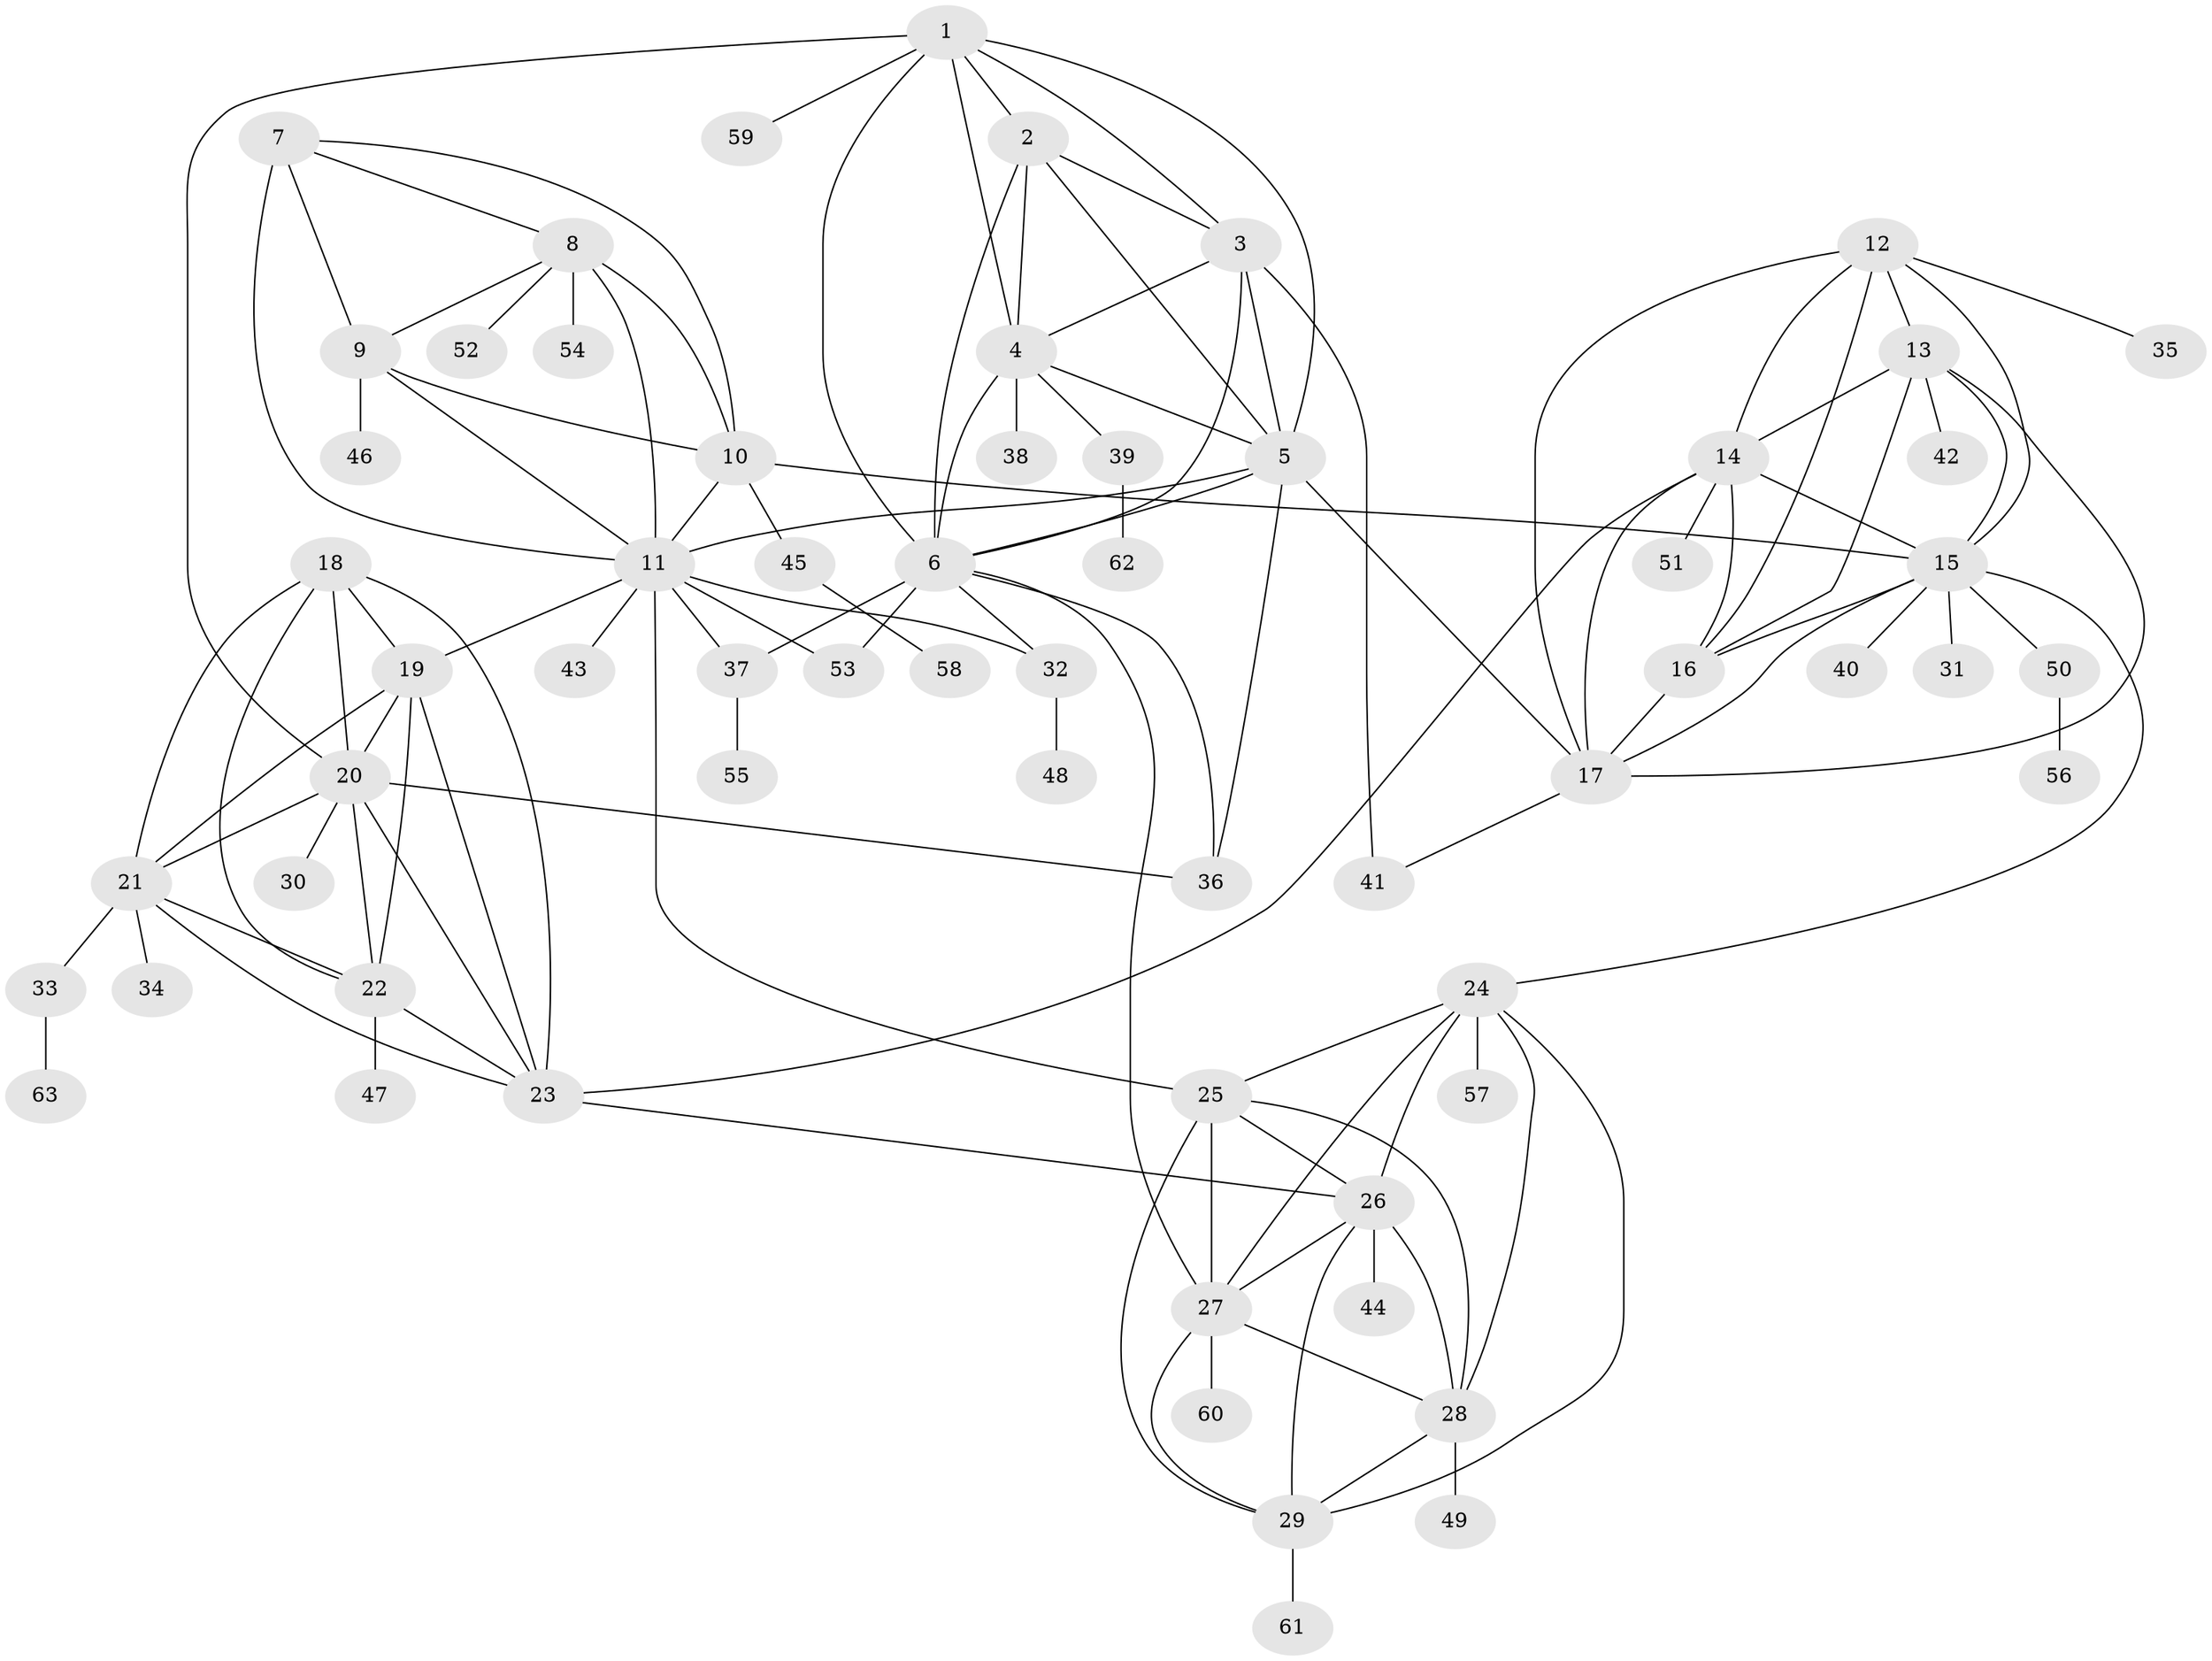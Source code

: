 // original degree distribution, {8: 0.0975609756097561, 6: 0.024390243902439025, 11: 0.008130081300813009, 10: 0.016260162601626018, 9: 0.032520325203252036, 12: 0.016260162601626018, 7: 0.04878048780487805, 2: 0.11382113821138211, 1: 0.5853658536585366, 3: 0.056910569105691054}
// Generated by graph-tools (version 1.1) at 2025/37/03/09/25 02:37:26]
// undirected, 63 vertices, 120 edges
graph export_dot {
graph [start="1"]
  node [color=gray90,style=filled];
  1;
  2;
  3;
  4;
  5;
  6;
  7;
  8;
  9;
  10;
  11;
  12;
  13;
  14;
  15;
  16;
  17;
  18;
  19;
  20;
  21;
  22;
  23;
  24;
  25;
  26;
  27;
  28;
  29;
  30;
  31;
  32;
  33;
  34;
  35;
  36;
  37;
  38;
  39;
  40;
  41;
  42;
  43;
  44;
  45;
  46;
  47;
  48;
  49;
  50;
  51;
  52;
  53;
  54;
  55;
  56;
  57;
  58;
  59;
  60;
  61;
  62;
  63;
  1 -- 2 [weight=1.0];
  1 -- 3 [weight=1.0];
  1 -- 4 [weight=1.0];
  1 -- 5 [weight=1.0];
  1 -- 6 [weight=1.0];
  1 -- 20 [weight=1.0];
  1 -- 59 [weight=1.0];
  2 -- 3 [weight=1.0];
  2 -- 4 [weight=1.0];
  2 -- 5 [weight=1.0];
  2 -- 6 [weight=1.0];
  3 -- 4 [weight=1.0];
  3 -- 5 [weight=1.0];
  3 -- 6 [weight=1.0];
  3 -- 41 [weight=5.0];
  4 -- 5 [weight=1.0];
  4 -- 6 [weight=1.0];
  4 -- 38 [weight=3.0];
  4 -- 39 [weight=1.0];
  5 -- 6 [weight=1.0];
  5 -- 11 [weight=1.0];
  5 -- 17 [weight=1.0];
  5 -- 36 [weight=1.0];
  6 -- 27 [weight=1.0];
  6 -- 32 [weight=1.0];
  6 -- 36 [weight=1.0];
  6 -- 37 [weight=2.0];
  6 -- 53 [weight=1.0];
  7 -- 8 [weight=1.0];
  7 -- 9 [weight=1.0];
  7 -- 10 [weight=1.0];
  7 -- 11 [weight=4.0];
  8 -- 9 [weight=1.0];
  8 -- 10 [weight=1.0];
  8 -- 11 [weight=2.0];
  8 -- 52 [weight=1.0];
  8 -- 54 [weight=1.0];
  9 -- 10 [weight=1.0];
  9 -- 11 [weight=2.0];
  9 -- 46 [weight=3.0];
  10 -- 11 [weight=2.0];
  10 -- 15 [weight=1.0];
  10 -- 45 [weight=1.0];
  11 -- 19 [weight=1.0];
  11 -- 25 [weight=1.0];
  11 -- 32 [weight=1.0];
  11 -- 37 [weight=1.0];
  11 -- 43 [weight=1.0];
  11 -- 53 [weight=1.0];
  12 -- 13 [weight=1.0];
  12 -- 14 [weight=1.0];
  12 -- 15 [weight=1.0];
  12 -- 16 [weight=1.0];
  12 -- 17 [weight=1.0];
  12 -- 35 [weight=1.0];
  13 -- 14 [weight=1.0];
  13 -- 15 [weight=1.0];
  13 -- 16 [weight=1.0];
  13 -- 17 [weight=1.0];
  13 -- 42 [weight=1.0];
  14 -- 15 [weight=1.0];
  14 -- 16 [weight=1.0];
  14 -- 17 [weight=1.0];
  14 -- 23 [weight=1.0];
  14 -- 51 [weight=1.0];
  15 -- 16 [weight=1.0];
  15 -- 17 [weight=1.0];
  15 -- 24 [weight=1.0];
  15 -- 31 [weight=1.0];
  15 -- 40 [weight=2.0];
  15 -- 50 [weight=1.0];
  16 -- 17 [weight=1.0];
  17 -- 41 [weight=1.0];
  18 -- 19 [weight=1.0];
  18 -- 20 [weight=1.0];
  18 -- 21 [weight=1.0];
  18 -- 22 [weight=1.0];
  18 -- 23 [weight=1.0];
  19 -- 20 [weight=1.0];
  19 -- 21 [weight=1.0];
  19 -- 22 [weight=1.0];
  19 -- 23 [weight=1.0];
  20 -- 21 [weight=1.0];
  20 -- 22 [weight=1.0];
  20 -- 23 [weight=1.0];
  20 -- 30 [weight=1.0];
  20 -- 36 [weight=2.0];
  21 -- 22 [weight=1.0];
  21 -- 23 [weight=1.0];
  21 -- 33 [weight=1.0];
  21 -- 34 [weight=1.0];
  22 -- 23 [weight=1.0];
  22 -- 47 [weight=2.0];
  23 -- 26 [weight=1.0];
  24 -- 25 [weight=1.0];
  24 -- 26 [weight=1.0];
  24 -- 27 [weight=1.0];
  24 -- 28 [weight=1.0];
  24 -- 29 [weight=1.0];
  24 -- 57 [weight=1.0];
  25 -- 26 [weight=1.0];
  25 -- 27 [weight=1.0];
  25 -- 28 [weight=1.0];
  25 -- 29 [weight=1.0];
  26 -- 27 [weight=1.0];
  26 -- 28 [weight=1.0];
  26 -- 29 [weight=1.0];
  26 -- 44 [weight=2.0];
  27 -- 28 [weight=1.0];
  27 -- 29 [weight=1.0];
  27 -- 60 [weight=1.0];
  28 -- 29 [weight=1.0];
  28 -- 49 [weight=1.0];
  29 -- 61 [weight=1.0];
  32 -- 48 [weight=1.0];
  33 -- 63 [weight=1.0];
  37 -- 55 [weight=1.0];
  39 -- 62 [weight=1.0];
  45 -- 58 [weight=1.0];
  50 -- 56 [weight=1.0];
}
